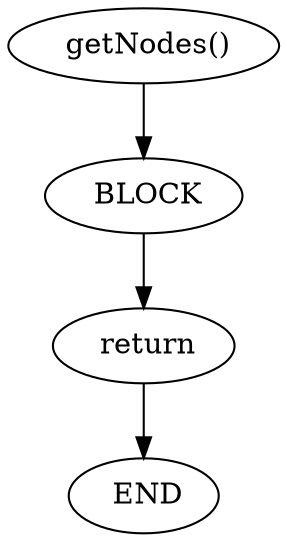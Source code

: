 digraph testGraph {
323[label=" getNodes()"]
325[label="BLOCK"]
323 -> 325[color=black]
325[label=" BLOCK"]
326[label="return"]
325 -> 326[color=black]
326[label=" return"]
324[label="END"]
326 -> 324[color=black]
324[label=" END"]
}
